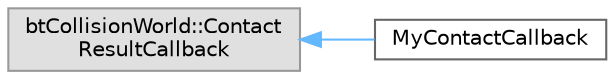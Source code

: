 digraph "Graphical Class Hierarchy"
{
 // LATEX_PDF_SIZE
  bgcolor="transparent";
  edge [fontname=Helvetica,fontsize=10,labelfontname=Helvetica,labelfontsize=10];
  node [fontname=Helvetica,fontsize=10,shape=box,height=0.2,width=0.4];
  rankdir="LR";
  Node0 [id="Node000000",label="btCollisionWorld::Contact\lResultCallback",height=0.2,width=0.4,color="grey60", fillcolor="#E0E0E0", style="filled",tooltip=" "];
  Node0 -> Node1 [id="edge27_Node000000_Node000001",dir="back",color="steelblue1",style="solid",tooltip=" "];
  Node1 [id="Node000001",label="MyContactCallback",height=0.2,width=0.4,color="grey40", fillcolor="white", style="filled",URL="$classMyContactCallback.html",tooltip=" "];
}
